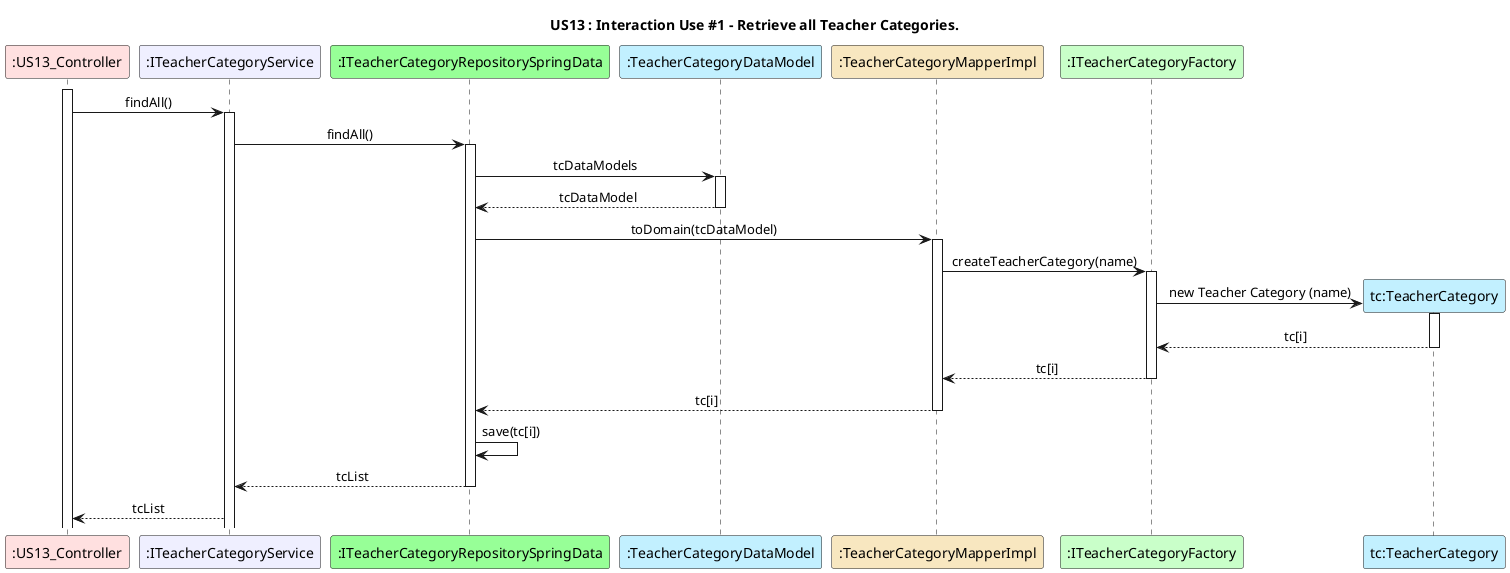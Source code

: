 @startuml
title US13 : Interaction Use #1 - Retrieve all Teacher Categories.
skinparam sequenceMessageAlign center

participant ":US13_Controller" as controller #implementation
participant ":ITeacherCategoryService" as ItcService #motivation
participant ":ITeacherCategoryRepositorySpringData" as ItcRepoJPA #physical
participant ":TeacherCategoryDataModel" as tcDataModel #application
participant ":TeacherCategoryMapperImpl" as tcMapper #strategy
participant ":ITeacherCategoryFactory" as ItcFactory #technology
participant "tc:TeacherCategory" as tc #application



activate controller
controller -> ItcService : findAll()
activate ItcService
ItcService -> ItcRepoJPA : findAll()
activate ItcRepoJPA
ItcRepoJPA -> tcDataModel : tcDataModels
activate tcDataModel
tcDataModel --> ItcRepoJPA : tcDataModel
deactivate tcDataModel
ItcRepoJPA -> tcMapper : toDomain(tcDataModel)
activate tcMapper
tcMapper -> ItcFactory : createTeacherCategory(name)
activate ItcFactory
ItcFactory -> tc** : new Teacher Category (name)
activate tc
tc --> ItcFactory : tc[i]
deactivate tc
ItcFactory --> tcMapper : tc[i]
deactivate ItcFactory
tcMapper --> ItcRepoJPA : tc[i]
deactivate tcMapper
ItcRepoJPA -> ItcRepoJPA : save(tc[i])
ItcRepoJPA --> ItcService : tcList
deactivate ItcRepoJPA
ItcService --> controller : tcList
@enduml